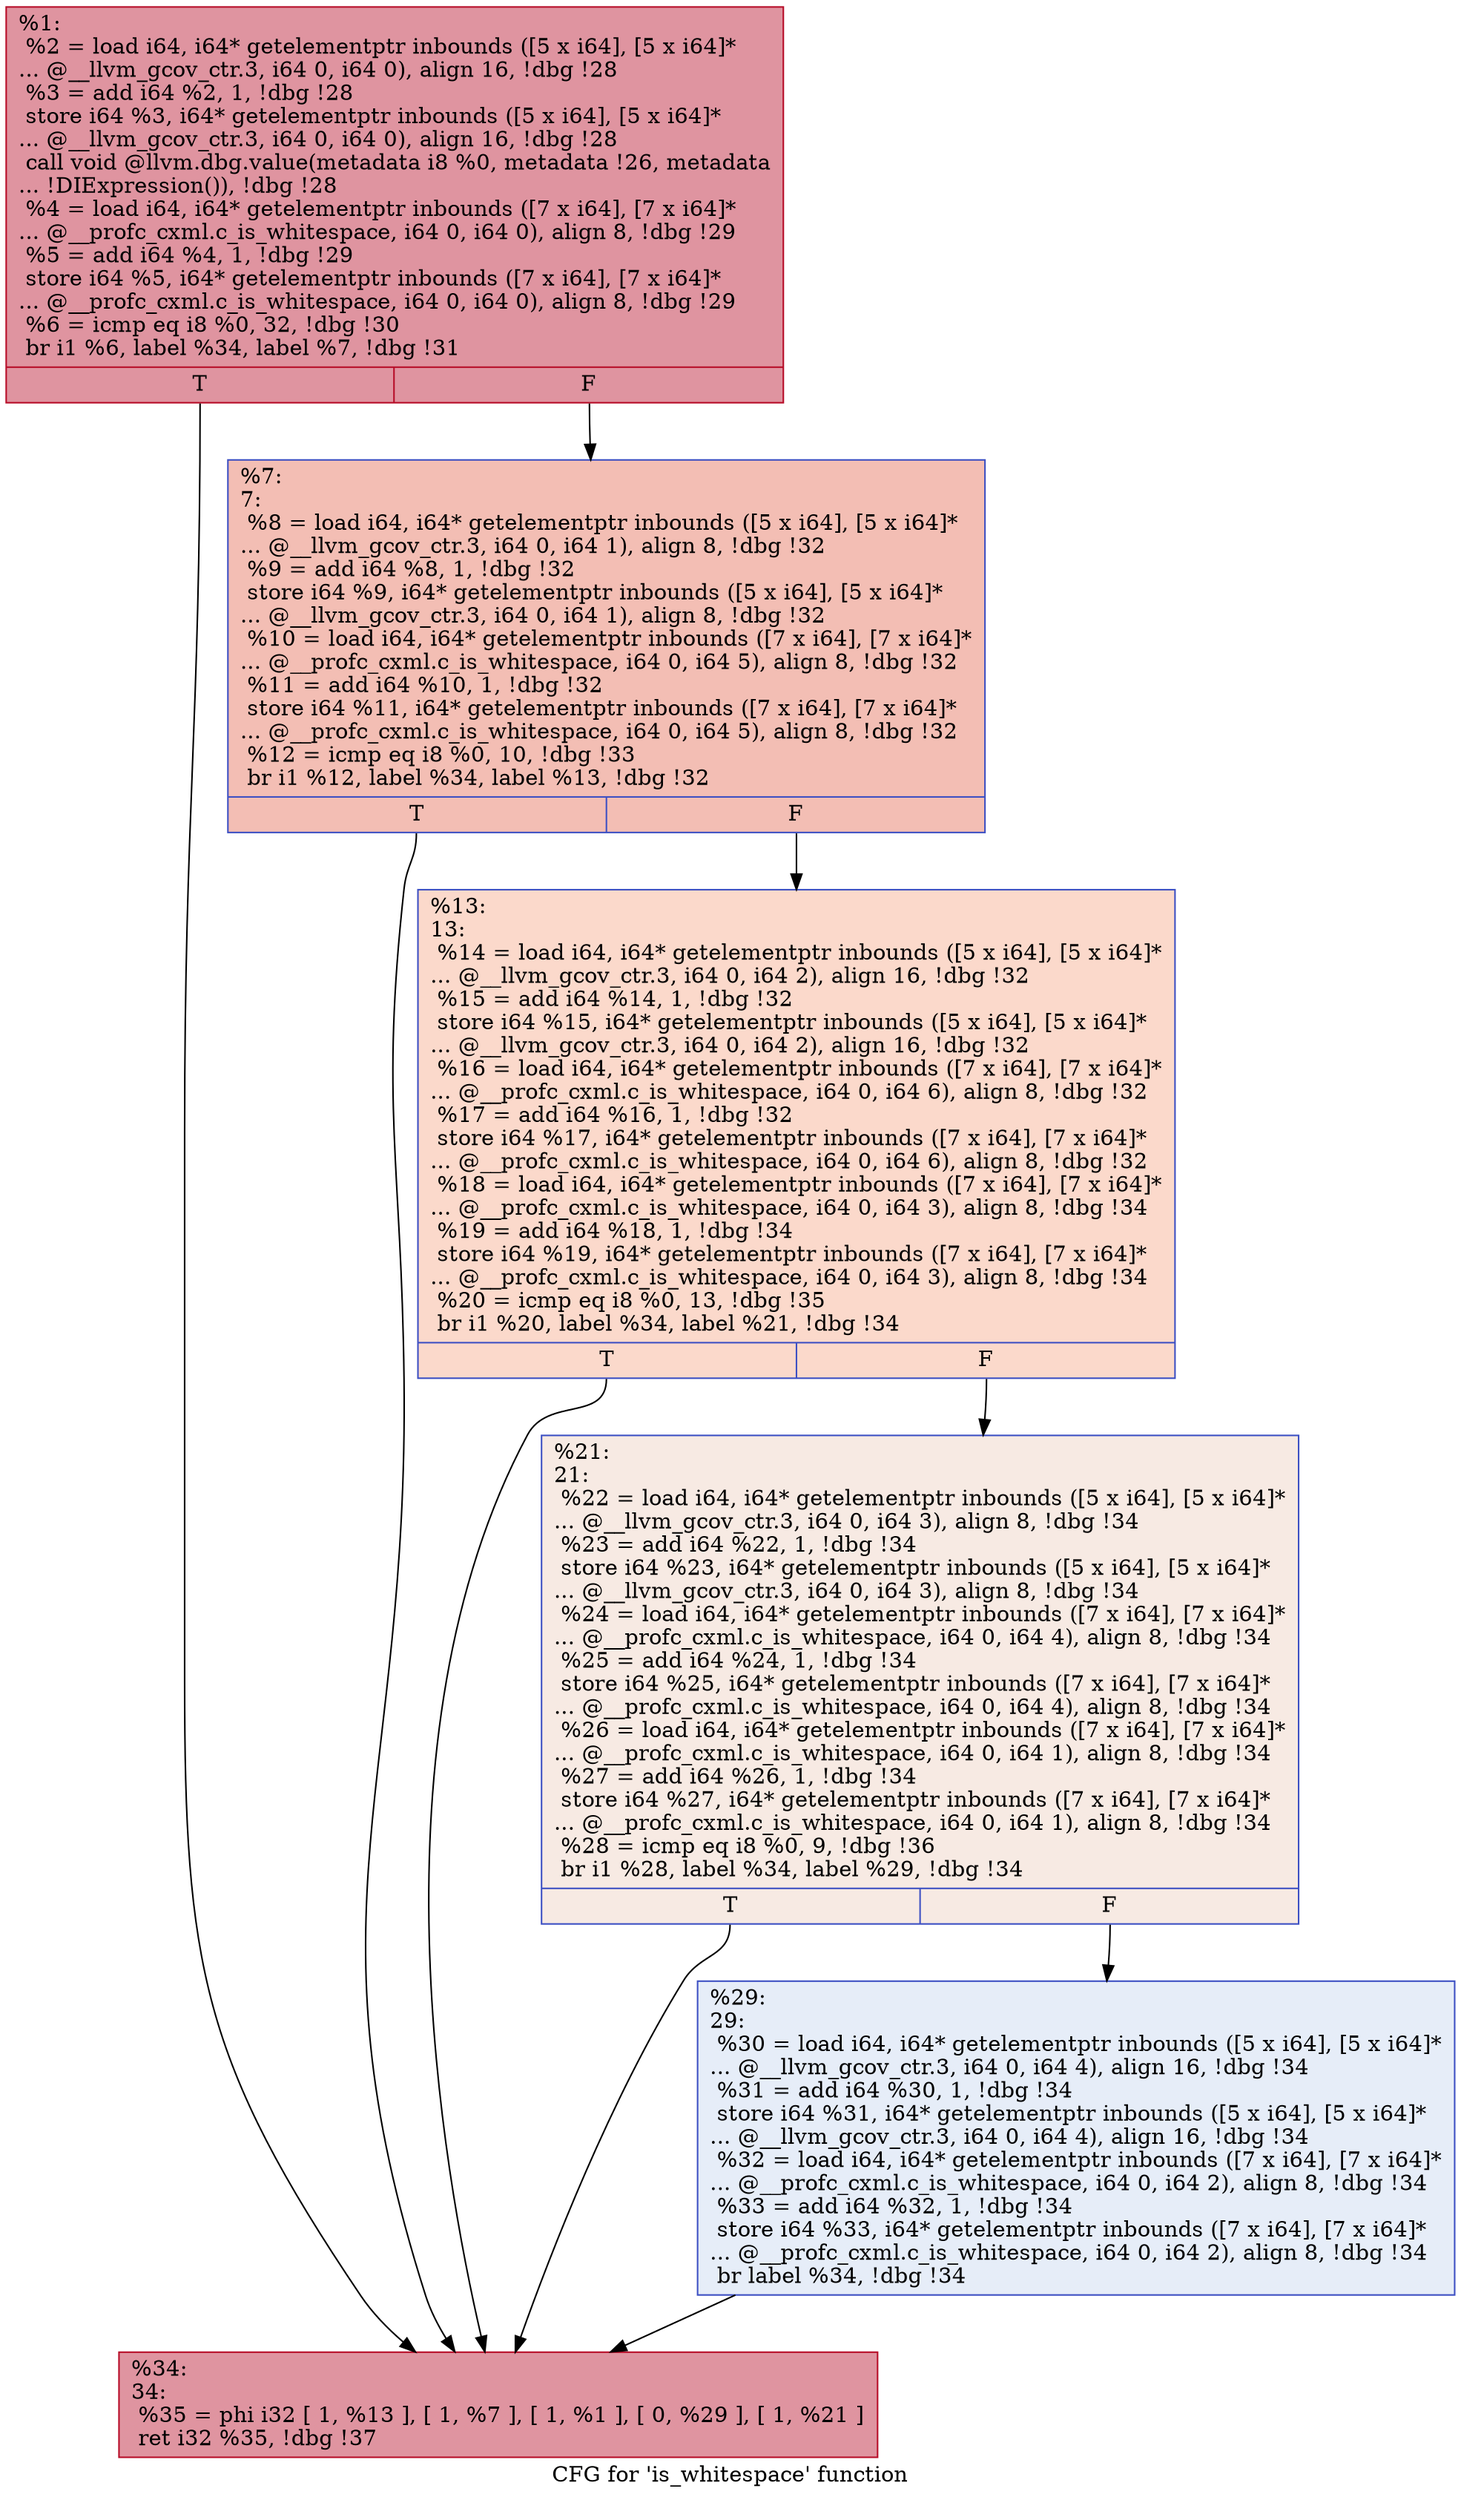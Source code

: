 digraph "CFG for 'is_whitespace' function" {
	label="CFG for 'is_whitespace' function";

	Node0x557070fe5400 [shape=record,color="#b70d28ff", style=filled, fillcolor="#b70d2870",label="{%1:\l  %2 = load i64, i64* getelementptr inbounds ([5 x i64], [5 x i64]*\l... @__llvm_gcov_ctr.3, i64 0, i64 0), align 16, !dbg !28\l  %3 = add i64 %2, 1, !dbg !28\l  store i64 %3, i64* getelementptr inbounds ([5 x i64], [5 x i64]*\l... @__llvm_gcov_ctr.3, i64 0, i64 0), align 16, !dbg !28\l  call void @llvm.dbg.value(metadata i8 %0, metadata !26, metadata\l... !DIExpression()), !dbg !28\l  %4 = load i64, i64* getelementptr inbounds ([7 x i64], [7 x i64]*\l... @__profc_cxml.c_is_whitespace, i64 0, i64 0), align 8, !dbg !29\l  %5 = add i64 %4, 1, !dbg !29\l  store i64 %5, i64* getelementptr inbounds ([7 x i64], [7 x i64]*\l... @__profc_cxml.c_is_whitespace, i64 0, i64 0), align 8, !dbg !29\l  %6 = icmp eq i8 %0, 32, !dbg !30\l  br i1 %6, label %34, label %7, !dbg !31\l|{<s0>T|<s1>F}}"];
	Node0x557070fe5400:s0 -> Node0x557070fe55c0;
	Node0x557070fe5400:s1 -> Node0x557070fe5480;
	Node0x557070fe5480 [shape=record,color="#3d50c3ff", style=filled, fillcolor="#e36c5570",label="{%7:\l7:                                                \l  %8 = load i64, i64* getelementptr inbounds ([5 x i64], [5 x i64]*\l... @__llvm_gcov_ctr.3, i64 0, i64 1), align 8, !dbg !32\l  %9 = add i64 %8, 1, !dbg !32\l  store i64 %9, i64* getelementptr inbounds ([5 x i64], [5 x i64]*\l... @__llvm_gcov_ctr.3, i64 0, i64 1), align 8, !dbg !32\l  %10 = load i64, i64* getelementptr inbounds ([7 x i64], [7 x i64]*\l... @__profc_cxml.c_is_whitespace, i64 0, i64 5), align 8, !dbg !32\l  %11 = add i64 %10, 1, !dbg !32\l  store i64 %11, i64* getelementptr inbounds ([7 x i64], [7 x i64]*\l... @__profc_cxml.c_is_whitespace, i64 0, i64 5), align 8, !dbg !32\l  %12 = icmp eq i8 %0, 10, !dbg !33\l  br i1 %12, label %34, label %13, !dbg !32\l|{<s0>T|<s1>F}}"];
	Node0x557070fe5480:s0 -> Node0x557070fe55c0;
	Node0x557070fe5480:s1 -> Node0x557070fe54d0;
	Node0x557070fe54d0 [shape=record,color="#3d50c3ff", style=filled, fillcolor="#f7a88970",label="{%13:\l13:                                               \l  %14 = load i64, i64* getelementptr inbounds ([5 x i64], [5 x i64]*\l... @__llvm_gcov_ctr.3, i64 0, i64 2), align 16, !dbg !32\l  %15 = add i64 %14, 1, !dbg !32\l  store i64 %15, i64* getelementptr inbounds ([5 x i64], [5 x i64]*\l... @__llvm_gcov_ctr.3, i64 0, i64 2), align 16, !dbg !32\l  %16 = load i64, i64* getelementptr inbounds ([7 x i64], [7 x i64]*\l... @__profc_cxml.c_is_whitespace, i64 0, i64 6), align 8, !dbg !32\l  %17 = add i64 %16, 1, !dbg !32\l  store i64 %17, i64* getelementptr inbounds ([7 x i64], [7 x i64]*\l... @__profc_cxml.c_is_whitespace, i64 0, i64 6), align 8, !dbg !32\l  %18 = load i64, i64* getelementptr inbounds ([7 x i64], [7 x i64]*\l... @__profc_cxml.c_is_whitespace, i64 0, i64 3), align 8, !dbg !34\l  %19 = add i64 %18, 1, !dbg !34\l  store i64 %19, i64* getelementptr inbounds ([7 x i64], [7 x i64]*\l... @__profc_cxml.c_is_whitespace, i64 0, i64 3), align 8, !dbg !34\l  %20 = icmp eq i8 %0, 13, !dbg !35\l  br i1 %20, label %34, label %21, !dbg !34\l|{<s0>T|<s1>F}}"];
	Node0x557070fe54d0:s0 -> Node0x557070fe55c0;
	Node0x557070fe54d0:s1 -> Node0x557070fe5520;
	Node0x557070fe5520 [shape=record,color="#3d50c3ff", style=filled, fillcolor="#eed0c070",label="{%21:\l21:                                               \l  %22 = load i64, i64* getelementptr inbounds ([5 x i64], [5 x i64]*\l... @__llvm_gcov_ctr.3, i64 0, i64 3), align 8, !dbg !34\l  %23 = add i64 %22, 1, !dbg !34\l  store i64 %23, i64* getelementptr inbounds ([5 x i64], [5 x i64]*\l... @__llvm_gcov_ctr.3, i64 0, i64 3), align 8, !dbg !34\l  %24 = load i64, i64* getelementptr inbounds ([7 x i64], [7 x i64]*\l... @__profc_cxml.c_is_whitespace, i64 0, i64 4), align 8, !dbg !34\l  %25 = add i64 %24, 1, !dbg !34\l  store i64 %25, i64* getelementptr inbounds ([7 x i64], [7 x i64]*\l... @__profc_cxml.c_is_whitespace, i64 0, i64 4), align 8, !dbg !34\l  %26 = load i64, i64* getelementptr inbounds ([7 x i64], [7 x i64]*\l... @__profc_cxml.c_is_whitespace, i64 0, i64 1), align 8, !dbg !34\l  %27 = add i64 %26, 1, !dbg !34\l  store i64 %27, i64* getelementptr inbounds ([7 x i64], [7 x i64]*\l... @__profc_cxml.c_is_whitespace, i64 0, i64 1), align 8, !dbg !34\l  %28 = icmp eq i8 %0, 9, !dbg !36\l  br i1 %28, label %34, label %29, !dbg !34\l|{<s0>T|<s1>F}}"];
	Node0x557070fe5520:s0 -> Node0x557070fe55c0;
	Node0x557070fe5520:s1 -> Node0x557070fe5570;
	Node0x557070fe5570 [shape=record,color="#3d50c3ff", style=filled, fillcolor="#c7d7f070",label="{%29:\l29:                                               \l  %30 = load i64, i64* getelementptr inbounds ([5 x i64], [5 x i64]*\l... @__llvm_gcov_ctr.3, i64 0, i64 4), align 16, !dbg !34\l  %31 = add i64 %30, 1, !dbg !34\l  store i64 %31, i64* getelementptr inbounds ([5 x i64], [5 x i64]*\l... @__llvm_gcov_ctr.3, i64 0, i64 4), align 16, !dbg !34\l  %32 = load i64, i64* getelementptr inbounds ([7 x i64], [7 x i64]*\l... @__profc_cxml.c_is_whitespace, i64 0, i64 2), align 8, !dbg !34\l  %33 = add i64 %32, 1, !dbg !34\l  store i64 %33, i64* getelementptr inbounds ([7 x i64], [7 x i64]*\l... @__profc_cxml.c_is_whitespace, i64 0, i64 2), align 8, !dbg !34\l  br label %34, !dbg !34\l}"];
	Node0x557070fe5570 -> Node0x557070fe55c0;
	Node0x557070fe55c0 [shape=record,color="#b70d28ff", style=filled, fillcolor="#b70d2870",label="{%34:\l34:                                               \l  %35 = phi i32 [ 1, %13 ], [ 1, %7 ], [ 1, %1 ], [ 0, %29 ], [ 1, %21 ]\l  ret i32 %35, !dbg !37\l}"];
}
